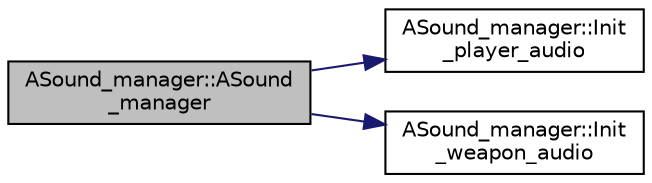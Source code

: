 digraph "ASound_manager::ASound_manager"
{
 // LATEX_PDF_SIZE
  edge [fontname="Helvetica",fontsize="10",labelfontname="Helvetica",labelfontsize="10"];
  node [fontname="Helvetica",fontsize="10",shape=record];
  rankdir="LR";
  Node1 [label="ASound_manager::ASound\l_manager",height=0.2,width=0.4,color="black", fillcolor="grey75", style="filled", fontcolor="black",tooltip=" "];
  Node1 -> Node2 [color="midnightblue",fontsize="10",style="solid",fontname="Helvetica"];
  Node2 [label="ASound_manager::Init\l_player_audio",height=0.2,width=0.4,color="black", fillcolor="white", style="filled",URL="$class_a_sound__manager.html#ac13853ac0c4a42485e685403fa5e5bcb",tooltip="플레이어 오디오 초기화"];
  Node1 -> Node3 [color="midnightblue",fontsize="10",style="solid",fontname="Helvetica"];
  Node3 [label="ASound_manager::Init\l_weapon_audio",height=0.2,width=0.4,color="black", fillcolor="white", style="filled",URL="$class_a_sound__manager.html#a5e634877198ed3cdae1e40684321820e",tooltip="무기 오디오 초기화"];
}
